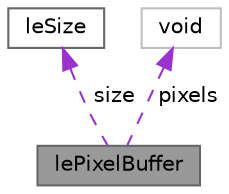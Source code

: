 digraph "lePixelBuffer"
{
 // INTERACTIVE_SVG=YES
 // LATEX_PDF_SIZE
  bgcolor="transparent";
  edge [fontname=Helvetica,fontsize=10,labelfontname=Helvetica,labelfontsize=10];
  node [fontname=Helvetica,fontsize=10,shape=box,height=0.2,width=0.4];
  Node1 [label="lePixelBuffer",height=0.2,width=0.4,color="gray40", fillcolor="grey60", style="filled", fontcolor="black",tooltip=" "];
  Node2 -> Node1 [dir="back",color="darkorchid3",style="dashed",label=" size" ];
  Node2 [label="leSize",height=0.2,width=0.4,color="gray40", fillcolor="white", style="filled",URL="$structleSize.html",tooltip="This structure is used represents the size of an item."];
  Node3 -> Node1 [dir="back",color="darkorchid3",style="dashed",label=" pixels" ];
  Node3 [label="void",height=0.2,width=0.4,color="grey75", fillcolor="white", style="filled",tooltip=" "];
}
